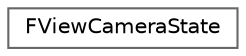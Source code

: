 digraph "Graphical Class Hierarchy"
{
 // INTERACTIVE_SVG=YES
 // LATEX_PDF_SIZE
  bgcolor="transparent";
  edge [fontname=Helvetica,fontsize=10,labelfontname=Helvetica,labelfontsize=10];
  node [fontname=Helvetica,fontsize=10,shape=box,height=0.2,width=0.4];
  rankdir="LR";
  Node0 [id="Node000000",label="FViewCameraState",height=0.2,width=0.4,color="grey40", fillcolor="white", style="filled",URL="$d2/d98/structFViewCameraState.html",tooltip="FViewCameraState is a bucket of state information that a Tool might need to implement interactions th..."];
}
